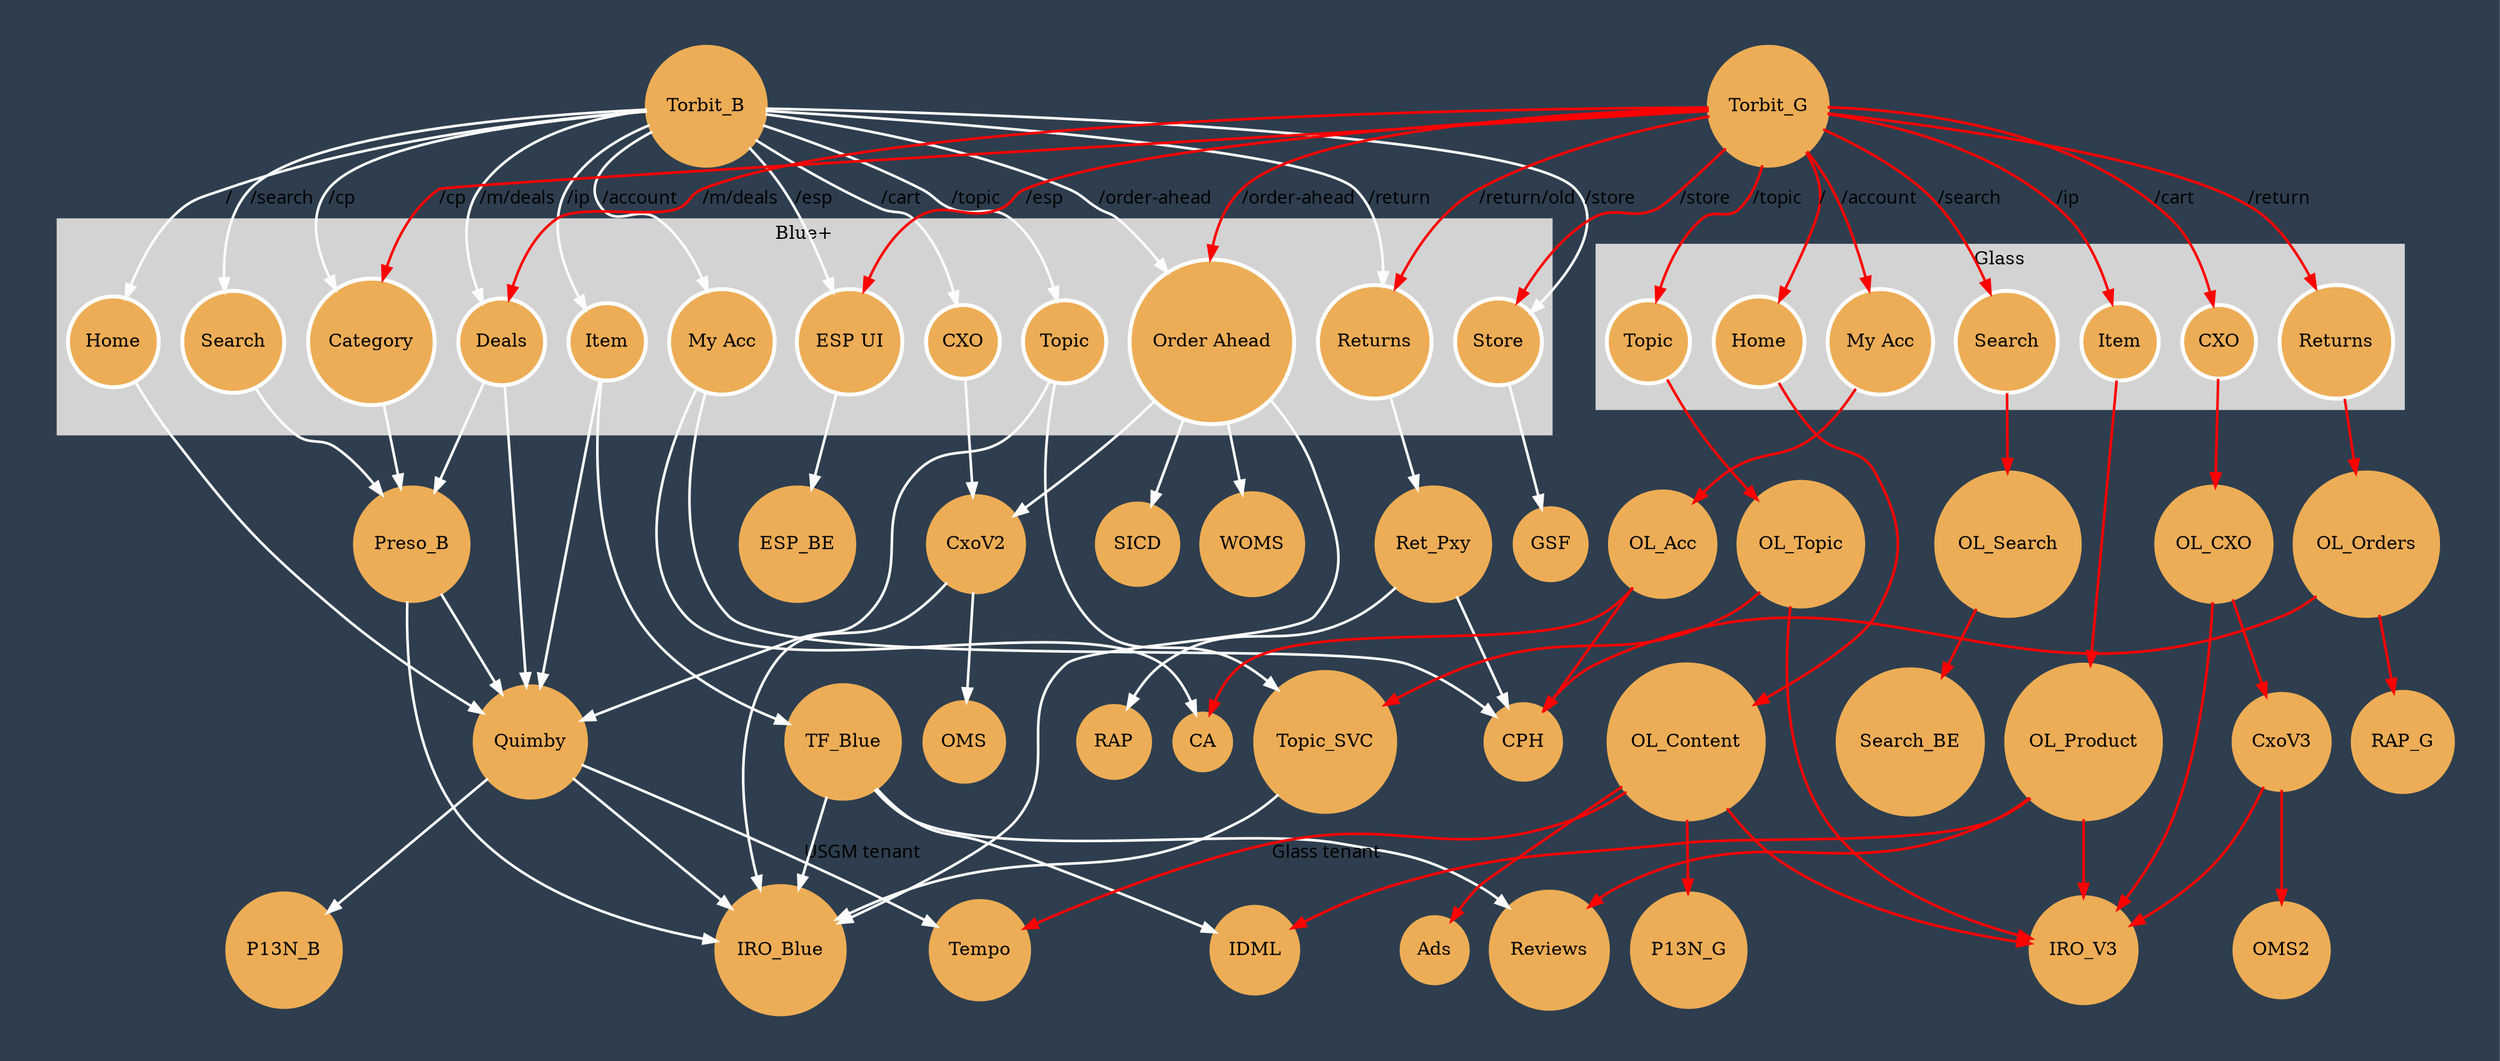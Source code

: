 strict digraph prof {
	ratio = fill;

bgcolor="#2e3e4e"
	pad="0.5" /* add padding round the edge of the graph */

	node [shape="circle", width="0.6", style="filled", fillcolor="#edad56", color="#edad56", penwidth="3"]
	edge [color="#FCFCFC", penwidth="2", fontname="helvetica Neue Ultra Light"]
  
  /*
   List of all nodes
   Explicitly Add the node if you want to add documentation
   https://graphviz.org/doc/info/shapes.html
  */

  Torbit_B[]
  Torbit_G[]
/*
  Grouping of nodes
*/
  subgraph cluster_Blue {
    style=filled;
    color=lightgrey;
    node [style=filled,color=white];
    b_Home [label="Home"]
    b_Search [label="Search"]
    b_Item [label="Item"]
    b_Cart [label="CXO"]
    b_Acc [label="My Acc"]
    b_Returns [label="Returns"]
    b_Category [label="Category"]
    b_Store [label="Store"]
    b_Wireless_ESP [label="ESP UI"]
    b_Topic [label="Topic"]
    b_Deals [label="Deals"]
    b_Cakes [label="Order Ahead"]
    label = "Blue+";
  }

  Torbit_B -> b_Home [label="/"]
  Torbit_B -> b_Search [label="/search"]
  Torbit_B -> b_Item [label="/ip"]
  Torbit_B -> b_Cart [label="/cart"]
  Torbit_B -> b_Acc [label="/account"]
  Torbit_B -> b_Returns [label="/return"]
  Torbit_B -> b_Category [label="/cp"]
  Torbit_B -> b_Store [label="/store"]
  Torbit_B -> b_Wireless_ESP [label="/esp"]
  Torbit_B -> b_Topic [label="/topic"]
  Torbit_B -> b_Deals [label="/m/deals"]
  Torbit_B -> b_Cakes [label="/order-ahead"]

  {b_Home, b_Item, Preso_B, b_Topic, b_Deals} -> Quimby
  {b_Search, b_Deals, b_Category} -> Preso_B
  b_Item -> TF_Blue
  b_Cart -> CxoV2
  b_Acc -> CA 
  b_Acc -> CPH
  b_Store -> GSF
  b_Wireless_ESP -> ESP_BE
  b_Topic -> Topic_SVC
  b_Returns -> Ret_Pxy

  Ret_Pxy -> {CPH, RAP}

  {Preso_B, Quimby, TF_Blue, CxoV2, Topic_SVC, b_Cakes} -> IRO_Blue
  TF_Blue -> {Reviews, IDML}
  Quimby -> {P13N_B, IRO_Blue}
  Quimby -> Tempo [label="USGM tenant"]
  CxoV2 -> OMS
  b_Cakes -> {CxoV2, SICD, WOMS}

  subgraph cluster_Glass {
    style=filled;
    color=lightgrey;
    node [style=filled,color=white];
    g_Home [label="Home"]
    g_Search [label="Search"]
    g_Item [label="Item"]
    g_Cart [label="CXO"]
    g_Acc [label="My Acc"]
    g_Returns [label="Returns"]
    g_Topic [label="Topic"]
    label = "Glass";
  }

  Torbit_G -> g_Home [label="/" color="red"]
  Torbit_G -> g_Search [label="/search" color="red"]
  Torbit_G -> g_Item [label="/ip" color="red"]
  Torbit_G -> g_Cart [label="/cart" color="red"]
  Torbit_G -> g_Acc [label="/account" color="red"]
  Torbit_G -> g_Returns [label="/return" color="red"]
  Torbit_G -> b_Returns [label="/return/old" color="red"]
  Torbit_G -> g_Topic [label="/topic" color="red"]
  Torbit_G -> b_Category [label="/cp" color="red"]
  Torbit_G -> b_Store [label="/store" color="red"]
  Torbit_G -> b_Wireless_ESP [label="/esp" color="red"]
  Torbit_G -> b_Deals [label="/m/deals" color="red"]
  Torbit_G -> b_Cakes [label="/order-ahead" color="red"]
  
  g_Home -> OL_Content[color="red"]
  g_Search -> OL_Search[color="red"]
  g_Item -> OL_Product[color="red"]
  g_Cart -> OL_CXO[color="red"]
  g_Acc -> OL_Acc [color="red"]
  g_Returns -> OL_Orders [color="red"]
  g_Topic -> OL_Topic[color="red"]
  
  OL_Product -> {IRO_V3; IDML; Reviews;}[color="red"]
  OL_Search -> Search_BE[color="red"]
  OL_Content -> {IRO_V3; Tempo; P13N_G; Ads;}[color="red"]
  OL_Content -> Tempo [label="Glass tenant"color="red"]
  OL_Acc -> {CA; CPH;}[color="red"]
  OL_Orders -> {CPH, RAP_G} [color="red"]


  OL_CXO -> {CxoV3; IRO_V3}[color="red"]
  OL_Topic -> {IRO_V3; Topic_SVC}[color="red"]

  CxoV3 -> {IRO_V3; OMS2}[color="red"]
}

